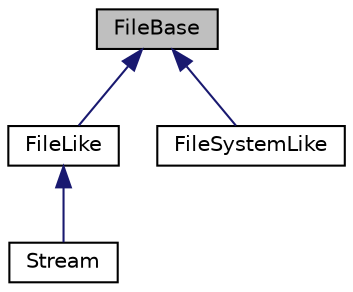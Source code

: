 digraph "FileBase"
{
 // LATEX_PDF_SIZE
  edge [fontname="Helvetica",fontsize="10",labelfontname="Helvetica",labelfontsize="10"];
  node [fontname="Helvetica",fontsize="10",shape=record];
  Node1 [label="FileBase",height=0.2,width=0.4,color="black", fillcolor="grey75", style="filled", fontcolor="black",tooltip=" "];
  Node1 -> Node2 [dir="back",color="midnightblue",fontsize="10",style="solid",fontname="Helvetica"];
  Node2 [label="FileLike",height=0.2,width=0.4,color="black", fillcolor="white", style="filled",URL="$classmbed_1_1_file_like.html",tooltip=" "];
  Node2 -> Node3 [dir="back",color="midnightblue",fontsize="10",style="solid",fontname="Helvetica"];
  Node3 [label="Stream",height=0.2,width=0.4,color="black", fillcolor="white", style="filled",URL="$classmbed_1_1_stream.html",tooltip=" "];
  Node1 -> Node4 [dir="back",color="midnightblue",fontsize="10",style="solid",fontname="Helvetica"];
  Node4 [label="FileSystemLike",height=0.2,width=0.4,color="black", fillcolor="white", style="filled",URL="$classmbed_1_1_file_system_like.html",tooltip=" "];
}
